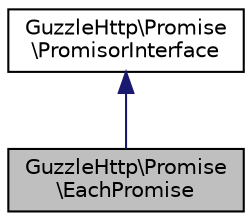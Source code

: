digraph "GuzzleHttp\Promise\EachPromise"
{
  edge [fontname="Helvetica",fontsize="10",labelfontname="Helvetica",labelfontsize="10"];
  node [fontname="Helvetica",fontsize="10",shape=record];
  Node0 [label="GuzzleHttp\\Promise\l\\EachPromise",height=0.2,width=0.4,color="black", fillcolor="grey75", style="filled", fontcolor="black"];
  Node1 -> Node0 [dir="back",color="midnightblue",fontsize="10",style="solid",fontname="Helvetica"];
  Node1 [label="GuzzleHttp\\Promise\l\\PromisorInterface",height=0.2,width=0.4,color="black", fillcolor="white", style="filled",URL="$interfaceGuzzleHttp_1_1Promise_1_1PromisorInterface.html"];
}
